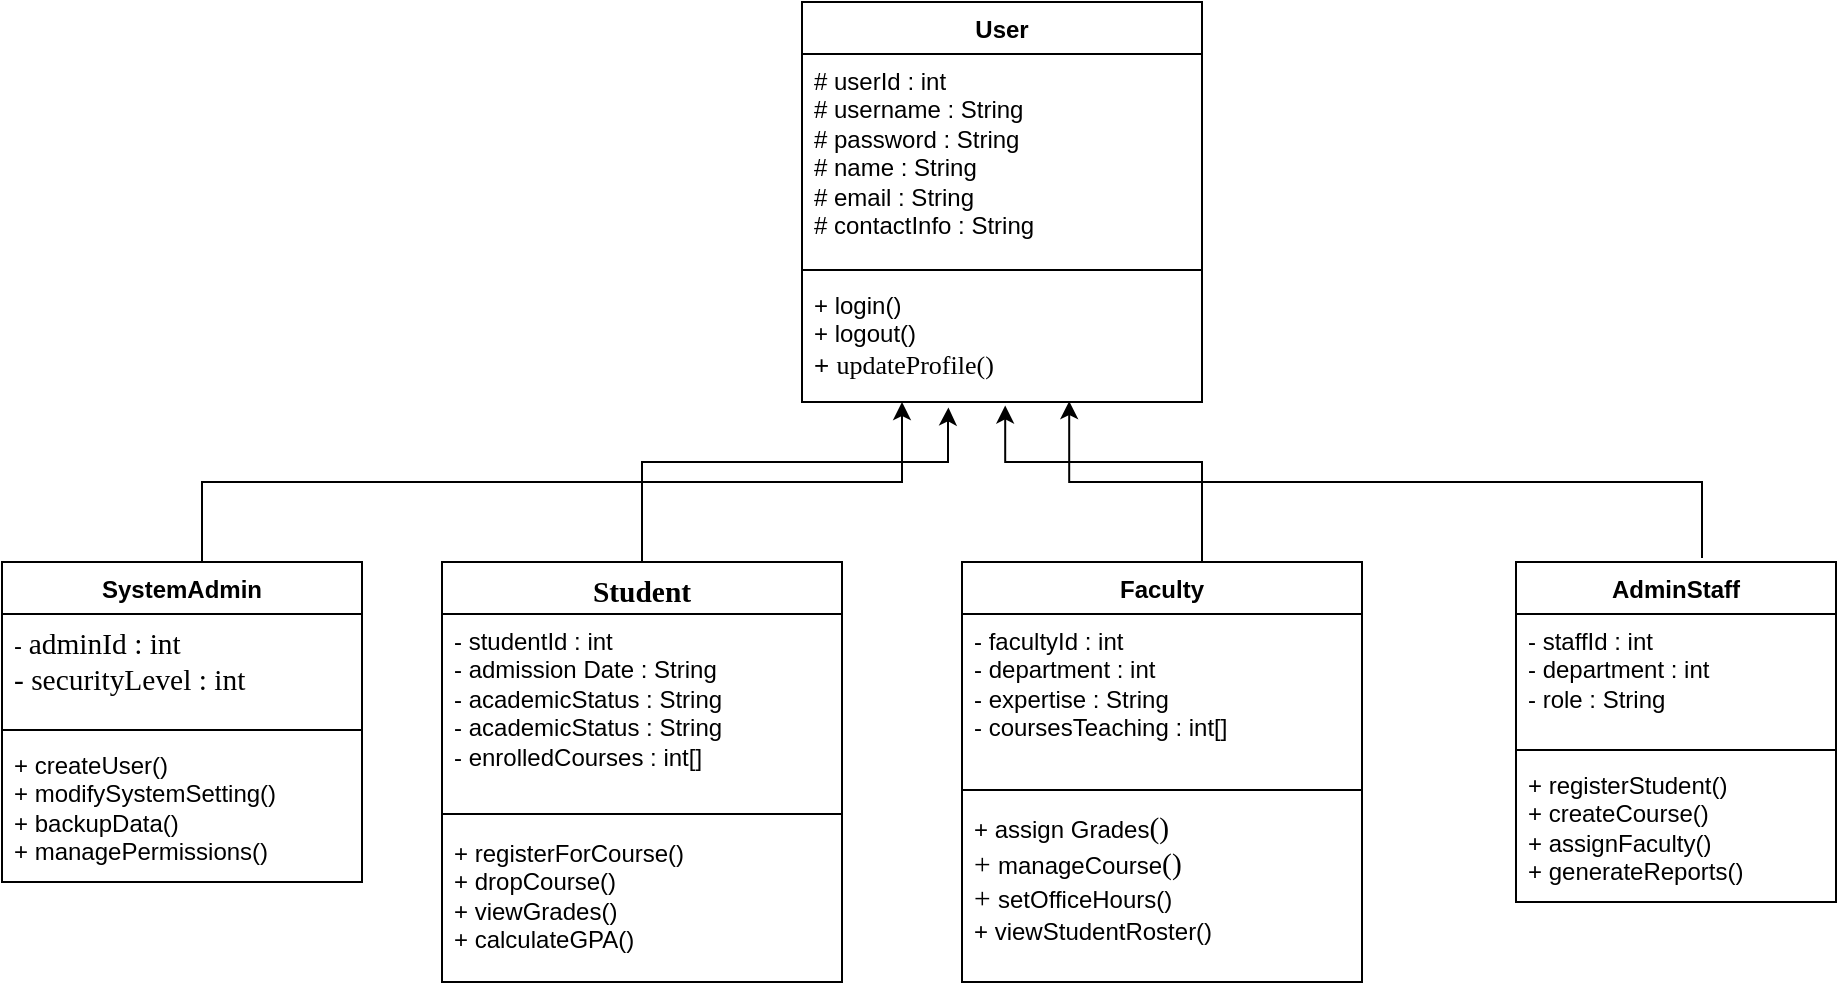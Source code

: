 <mxfile version="26.2.14">
  <diagram id="C5RBs43oDa-KdzZeNtuy" name="Page-1">
    <mxGraphModel dx="906" dy="458" grid="1" gridSize="10" guides="1" tooltips="1" connect="1" arrows="1" fold="1" page="1" pageScale="1" pageWidth="827" pageHeight="1169" math="0" shadow="0">
      <root>
        <mxCell id="WIyWlLk6GJQsqaUBKTNV-0" />
        <mxCell id="WIyWlLk6GJQsqaUBKTNV-1" parent="WIyWlLk6GJQsqaUBKTNV-0" />
        <mxCell id="hCaCPPaz7gfDK_XfUTg3-1" value="User" style="swimlane;fontStyle=1;align=center;verticalAlign=top;childLayout=stackLayout;horizontal=1;startSize=26;horizontalStack=0;resizeParent=1;resizeParentMax=0;resizeLast=0;collapsible=1;marginBottom=0;whiteSpace=wrap;html=1;" parent="WIyWlLk6GJQsqaUBKTNV-1" vertex="1">
          <mxGeometry x="470" y="50" width="200" height="200" as="geometry">
            <mxRectangle x="470" y="50" width="70" height="30" as="alternateBounds" />
          </mxGeometry>
        </mxCell>
        <mxCell id="hCaCPPaz7gfDK_XfUTg3-2" value="# userId : int&lt;div&gt;# username : String&lt;/div&gt;&lt;div&gt;# password : String&lt;/div&gt;&lt;div&gt;# name : String&lt;/div&gt;&lt;div&gt;# email : String&lt;/div&gt;&lt;div&gt;# contactInfo : String&lt;/div&gt;" style="text;strokeColor=none;fillColor=none;align=left;verticalAlign=top;spacingLeft=4;spacingRight=4;overflow=hidden;rotatable=0;points=[[0,0.5],[1,0.5]];portConstraint=eastwest;whiteSpace=wrap;html=1;" parent="hCaCPPaz7gfDK_XfUTg3-1" vertex="1">
          <mxGeometry y="26" width="200" height="104" as="geometry" />
        </mxCell>
        <mxCell id="hCaCPPaz7gfDK_XfUTg3-3" value="" style="line;strokeWidth=1;fillColor=none;align=left;verticalAlign=middle;spacingTop=-1;spacingLeft=3;spacingRight=3;rotatable=0;labelPosition=right;points=[];portConstraint=eastwest;strokeColor=inherit;" parent="hCaCPPaz7gfDK_XfUTg3-1" vertex="1">
          <mxGeometry y="130" width="200" height="8" as="geometry" />
        </mxCell>
        <mxCell id="hCaCPPaz7gfDK_XfUTg3-4" value="+ login()&lt;div&gt;+ logout()&lt;/div&gt;&lt;div&gt;&lt;font style=&quot;font-size: 13px;&quot;&gt;+&amp;nbsp;&lt;span style=&quot;font-family: Calibri; background-color: transparent; color: light-dark(rgb(0, 0, 0), rgb(255, 255, 255));&quot;&gt;&lt;font style=&quot;&quot;&gt;updateProfile()&lt;/font&gt;&lt;/span&gt;&lt;/font&gt;&lt;/div&gt;&lt;div&gt;&lt;font style=&quot;font-size: 13px;&quot;&gt;&lt;span style=&quot;font-family: Calibri; background-color: transparent; color: light-dark(rgb(0, 0, 0), rgb(255, 255, 255));&quot;&gt;&lt;font style=&quot;&quot;&gt;&lt;br&gt;&lt;/font&gt;&lt;/span&gt;&lt;/font&gt;&lt;/div&gt;" style="text;strokeColor=none;fillColor=none;align=left;verticalAlign=top;spacingLeft=4;spacingRight=4;overflow=hidden;rotatable=0;points=[[0,0.5],[1,0.5]];portConstraint=eastwest;whiteSpace=wrap;html=1;" parent="hCaCPPaz7gfDK_XfUTg3-1" vertex="1">
          <mxGeometry y="138" width="200" height="62" as="geometry" />
        </mxCell>
        <mxCell id="UHn6NXhJbK3Vk4dKM5VG-0" value="&lt;div&gt;&lt;span style=&quot;font-size: 11.04pt; font-family: Calibri-Bold;&quot;&gt;Student&lt;/span&gt;&lt;/div&gt;" style="swimlane;fontStyle=1;align=center;verticalAlign=top;childLayout=stackLayout;horizontal=1;startSize=26;horizontalStack=0;resizeParent=1;resizeParentMax=0;resizeLast=0;collapsible=1;marginBottom=0;whiteSpace=wrap;html=1;" parent="WIyWlLk6GJQsqaUBKTNV-1" vertex="1">
          <mxGeometry x="290" y="330" width="200" height="210" as="geometry" />
        </mxCell>
        <mxCell id="UHn6NXhJbK3Vk4dKM5VG-1" value="- studentId : int&lt;div&gt;- admission Date : String&lt;/div&gt;&lt;div&gt;- academicStatus : String&lt;/div&gt;&lt;div&gt;-&amp;nbsp;&lt;span style=&quot;background-color: transparent; color: light-dark(rgb(0, 0, 0), rgb(255, 255, 255));&quot;&gt;&lt;font face=&quot;Helvetica&quot;&gt;academicStatus : String&lt;/font&gt;&lt;/span&gt;&lt;/div&gt;&lt;div&gt;&lt;span style=&quot;background-color: transparent; color: light-dark(rgb(0, 0, 0), rgb(255, 255, 255));&quot;&gt;- enrolledCourses : int[]&lt;/span&gt;&lt;/div&gt;&lt;div&gt;&lt;span style=&quot;background-color: transparent; color: light-dark(rgb(0, 0, 0), rgb(255, 255, 255));&quot;&gt;&lt;br&gt;&lt;/span&gt;&lt;/div&gt;" style="text;strokeColor=none;fillColor=none;align=left;verticalAlign=top;spacingLeft=4;spacingRight=4;overflow=hidden;rotatable=0;points=[[0,0.5],[1,0.5]];portConstraint=eastwest;whiteSpace=wrap;html=1;" parent="UHn6NXhJbK3Vk4dKM5VG-0" vertex="1">
          <mxGeometry y="26" width="200" height="94" as="geometry" />
        </mxCell>
        <mxCell id="UHn6NXhJbK3Vk4dKM5VG-2" value="" style="line;strokeWidth=1;fillColor=none;align=left;verticalAlign=middle;spacingTop=-1;spacingLeft=3;spacingRight=3;rotatable=0;labelPosition=right;points=[];portConstraint=eastwest;strokeColor=inherit;" parent="UHn6NXhJbK3Vk4dKM5VG-0" vertex="1">
          <mxGeometry y="120" width="200" height="12" as="geometry" />
        </mxCell>
        <mxCell id="UHn6NXhJbK3Vk4dKM5VG-3" value="&lt;font face=&quot;Helvetica&quot;&gt;+&lt;span style=&quot;background-color: transparent; color: light-dark(rgb(0, 0, 0), rgb(255, 255, 255));&quot;&gt;&amp;nbsp;registerForCourse()&lt;/span&gt;&lt;/font&gt;&lt;div&gt;&lt;font face=&quot;Helvetica&quot;&gt;&lt;span style=&quot;background-color: transparent; color: light-dark(rgb(0, 0, 0), rgb(255, 255, 255));&quot;&gt;+&amp;nbsp;&lt;/span&gt;&lt;span style=&quot;background-color: transparent; color: light-dark(rgb(0, 0, 0), rgb(255, 255, 255));&quot;&gt;dropCourse()&lt;/span&gt;&lt;/font&gt;&lt;/div&gt;&lt;div&gt;&lt;font face=&quot;Helvetica&quot;&gt;&lt;span style=&quot;background-color: transparent; color: light-dark(rgb(0, 0, 0), rgb(255, 255, 255));&quot;&gt;+&amp;nbsp;&lt;/span&gt;&lt;span style=&quot;background-color: transparent; color: light-dark(rgb(0, 0, 0), rgb(255, 255, 255));&quot;&gt;viewGrades()&lt;/span&gt;&lt;/font&gt;&lt;/div&gt;&lt;div&gt;&lt;font face=&quot;Helvetica&quot;&gt;&lt;span style=&quot;background-color: transparent; color: light-dark(rgb(0, 0, 0), rgb(255, 255, 255));&quot;&gt;+&amp;nbsp;&lt;/span&gt;&lt;span style=&quot;background-color: transparent; color: light-dark(rgb(0, 0, 0), rgb(255, 255, 255));&quot;&gt;calculateGPA()&lt;/span&gt;&lt;/font&gt;&lt;/div&gt;" style="text;strokeColor=none;fillColor=none;align=left;verticalAlign=top;spacingLeft=4;spacingRight=4;overflow=hidden;rotatable=0;points=[[0,0.5],[1,0.5]];portConstraint=eastwest;whiteSpace=wrap;html=1;" parent="UHn6NXhJbK3Vk4dKM5VG-0" vertex="1">
          <mxGeometry y="132" width="200" height="78" as="geometry" />
        </mxCell>
        <mxCell id="UHn6NXhJbK3Vk4dKM5VG-4" style="edgeStyle=orthogonalEdgeStyle;rounded=0;orthogonalLoop=1;jettySize=auto;html=1;entryX=0.366;entryY=1.044;entryDx=0;entryDy=0;entryPerimeter=0;" parent="WIyWlLk6GJQsqaUBKTNV-1" source="UHn6NXhJbK3Vk4dKM5VG-0" target="hCaCPPaz7gfDK_XfUTg3-4" edge="1">
          <mxGeometry relative="1" as="geometry">
            <Array as="points">
              <mxPoint x="390" y="280" />
              <mxPoint x="543" y="280" />
              <mxPoint x="543" y="260" />
            </Array>
          </mxGeometry>
        </mxCell>
        <mxCell id="UHn6NXhJbK3Vk4dKM5VG-5" value="Faculty" style="swimlane;fontStyle=1;align=center;verticalAlign=top;childLayout=stackLayout;horizontal=1;startSize=26;horizontalStack=0;resizeParent=1;resizeParentMax=0;resizeLast=0;collapsible=1;marginBottom=0;whiteSpace=wrap;html=1;" parent="WIyWlLk6GJQsqaUBKTNV-1" vertex="1">
          <mxGeometry x="550" y="330" width="200" height="210" as="geometry" />
        </mxCell>
        <mxCell id="UHn6NXhJbK3Vk4dKM5VG-6" value="&lt;font face=&quot;Helvetica&quot;&gt;-&amp;nbsp;&lt;span style=&quot;background-color: transparent; color: light-dark(rgb(0, 0, 0), rgb(255, 255, 255));&quot;&gt;facultyId : int&lt;/span&gt;&lt;/font&gt;&lt;div&gt;&lt;font face=&quot;Helvetica&quot;&gt;&lt;span style=&quot;background-color: transparent; color: light-dark(rgb(0, 0, 0), rgb(255, 255, 255));&quot;&gt;-&amp;nbsp;&lt;/span&gt;&lt;span style=&quot;background-color: transparent; color: light-dark(rgb(0, 0, 0), rgb(255, 255, 255));&quot;&gt;department : int&lt;/span&gt;&lt;/font&gt;&lt;/div&gt;&lt;div&gt;&lt;font face=&quot;Helvetica&quot;&gt;&lt;span style=&quot;background-color: transparent; color: light-dark(rgb(0, 0, 0), rgb(255, 255, 255));&quot;&gt;-&amp;nbsp;&lt;/span&gt;&lt;span style=&quot;background-color: transparent; color: light-dark(rgb(0, 0, 0), rgb(255, 255, 255));&quot;&gt;expertise : String&lt;/span&gt;&lt;/font&gt;&lt;/div&gt;&lt;div&gt;&lt;div&gt;&lt;font face=&quot;Helvetica&quot;&gt;- coursesTeaching : int[]&lt;/font&gt;&lt;/div&gt;&lt;/div&gt;" style="text;strokeColor=none;fillColor=none;align=left;verticalAlign=top;spacingLeft=4;spacingRight=4;overflow=hidden;rotatable=0;points=[[0,0.5],[1,0.5]];portConstraint=eastwest;whiteSpace=wrap;html=1;" parent="UHn6NXhJbK3Vk4dKM5VG-5" vertex="1">
          <mxGeometry y="26" width="200" height="84" as="geometry" />
        </mxCell>
        <mxCell id="UHn6NXhJbK3Vk4dKM5VG-7" value="" style="line;strokeWidth=1;fillColor=none;align=left;verticalAlign=middle;spacingTop=-1;spacingLeft=3;spacingRight=3;rotatable=0;labelPosition=right;points=[];portConstraint=eastwest;strokeColor=inherit;" parent="UHn6NXhJbK3Vk4dKM5VG-5" vertex="1">
          <mxGeometry y="110" width="200" height="8" as="geometry" />
        </mxCell>
        <mxCell id="UHn6NXhJbK3Vk4dKM5VG-8" value="+ assign Grades&lt;span style=&quot;font-family: Calibri; font-size: 11.04pt; background-color: transparent; color: light-dark(rgb(0, 0, 0), rgb(255, 255, 255));&quot;&gt;()&lt;/span&gt;&lt;div&gt;&lt;span style=&quot;font-family: Calibri; font-size: 11.04pt; background-color: transparent; color: light-dark(rgb(0, 0, 0), rgb(255, 255, 255));&quot;&gt;+&amp;nbsp;&lt;/span&gt;&lt;span style=&quot;background-color: transparent; color: light-dark(rgb(0, 0, 0), rgb(255, 255, 255));&quot;&gt;&lt;font face=&quot;Helvetica&quot;&gt;manageCourse&lt;/font&gt;&lt;/span&gt;&lt;span style=&quot;font-family: Calibri; font-size: 11.04pt; background-color: transparent; color: light-dark(rgb(0, 0, 0), rgb(255, 255, 255));&quot;&gt;()&lt;/span&gt;&lt;/div&gt;&lt;div&gt;&lt;span style=&quot;font-family: Calibri; font-size: 11.04pt; background-color: transparent; color: light-dark(rgb(0, 0, 0), rgb(255, 255, 255));&quot;&gt;+&amp;nbsp;&lt;/span&gt;&lt;span style=&quot;background-color: transparent; color: light-dark(rgb(0, 0, 0), rgb(255, 255, 255));&quot;&gt;&lt;font&gt;setOfficeHours()&lt;/font&gt;&lt;/span&gt;&lt;/div&gt;&lt;div&gt;&lt;span style=&quot;background-color: transparent; color: light-dark(rgb(0, 0, 0), rgb(255, 255, 255));&quot;&gt;&lt;font&gt;+&amp;nbsp;&lt;/font&gt;&lt;/span&gt;&lt;span style=&quot;background-color: transparent; color: light-dark(rgb(0, 0, 0), rgb(255, 255, 255));&quot;&gt;&lt;font face=&quot;Helvetica&quot;&gt;viewStudentRoster()&lt;/font&gt;&lt;/span&gt;&lt;/div&gt;" style="text;strokeColor=none;fillColor=none;align=left;verticalAlign=top;spacingLeft=4;spacingRight=4;overflow=hidden;rotatable=0;points=[[0,0.5],[1,0.5]];portConstraint=eastwest;whiteSpace=wrap;html=1;" parent="UHn6NXhJbK3Vk4dKM5VG-5" vertex="1">
          <mxGeometry y="118" width="200" height="92" as="geometry" />
        </mxCell>
        <mxCell id="UHn6NXhJbK3Vk4dKM5VG-9" value="AdminStaff" style="swimlane;fontStyle=1;align=center;verticalAlign=top;childLayout=stackLayout;horizontal=1;startSize=26;horizontalStack=0;resizeParent=1;resizeParentMax=0;resizeLast=0;collapsible=1;marginBottom=0;whiteSpace=wrap;html=1;" parent="WIyWlLk6GJQsqaUBKTNV-1" vertex="1">
          <mxGeometry x="827" y="330" width="160" height="170" as="geometry" />
        </mxCell>
        <mxCell id="UHn6NXhJbK3Vk4dKM5VG-10" value="- staffId : int&lt;div&gt;- department : int&lt;/div&gt;&lt;div&gt;- role : String&lt;/div&gt;" style="text;strokeColor=none;fillColor=none;align=left;verticalAlign=top;spacingLeft=4;spacingRight=4;overflow=hidden;rotatable=0;points=[[0,0.5],[1,0.5]];portConstraint=eastwest;whiteSpace=wrap;html=1;" parent="UHn6NXhJbK3Vk4dKM5VG-9" vertex="1">
          <mxGeometry y="26" width="160" height="64" as="geometry" />
        </mxCell>
        <mxCell id="UHn6NXhJbK3Vk4dKM5VG-11" value="" style="line;strokeWidth=1;fillColor=none;align=left;verticalAlign=middle;spacingTop=-1;spacingLeft=3;spacingRight=3;rotatable=0;labelPosition=right;points=[];portConstraint=eastwest;strokeColor=inherit;" parent="UHn6NXhJbK3Vk4dKM5VG-9" vertex="1">
          <mxGeometry y="90" width="160" height="8" as="geometry" />
        </mxCell>
        <mxCell id="UHn6NXhJbK3Vk4dKM5VG-12" value="+ registerStudent()&lt;div&gt;+ createCourse()&lt;/div&gt;&lt;div&gt;+ assignFaculty()&lt;/div&gt;&lt;div&gt;+ generateReports()&lt;/div&gt;" style="text;strokeColor=none;fillColor=none;align=left;verticalAlign=top;spacingLeft=4;spacingRight=4;overflow=hidden;rotatable=0;points=[[0,0.5],[1,0.5]];portConstraint=eastwest;whiteSpace=wrap;html=1;" parent="UHn6NXhJbK3Vk4dKM5VG-9" vertex="1">
          <mxGeometry y="98" width="160" height="72" as="geometry" />
        </mxCell>
        <mxCell id="UHn6NXhJbK3Vk4dKM5VG-13" style="edgeStyle=orthogonalEdgeStyle;rounded=0;orthogonalLoop=1;jettySize=auto;html=1;entryX=0.508;entryY=1.028;entryDx=0;entryDy=0;entryPerimeter=0;" parent="WIyWlLk6GJQsqaUBKTNV-1" source="UHn6NXhJbK3Vk4dKM5VG-5" target="hCaCPPaz7gfDK_XfUTg3-4" edge="1">
          <mxGeometry relative="1" as="geometry">
            <Array as="points">
              <mxPoint x="670" y="280" />
              <mxPoint x="572" y="280" />
            </Array>
          </mxGeometry>
        </mxCell>
        <mxCell id="UHn6NXhJbK3Vk4dKM5VG-14" style="edgeStyle=orthogonalEdgeStyle;rounded=0;orthogonalLoop=1;jettySize=auto;html=1;entryX=0.668;entryY=0.993;entryDx=0;entryDy=0;entryPerimeter=0;" parent="WIyWlLk6GJQsqaUBKTNV-1" target="hCaCPPaz7gfDK_XfUTg3-4" edge="1">
          <mxGeometry relative="1" as="geometry">
            <mxPoint x="920" y="328" as="sourcePoint" />
            <Array as="points">
              <mxPoint x="920" y="290" />
              <mxPoint x="604" y="290" />
            </Array>
          </mxGeometry>
        </mxCell>
        <mxCell id="UHn6NXhJbK3Vk4dKM5VG-15" style="edgeStyle=orthogonalEdgeStyle;rounded=0;orthogonalLoop=1;jettySize=auto;html=1;" parent="WIyWlLk6GJQsqaUBKTNV-1" source="UHn6NXhJbK3Vk4dKM5VG-16" edge="1">
          <mxGeometry relative="1" as="geometry">
            <mxPoint x="520" y="250" as="targetPoint" />
            <Array as="points">
              <mxPoint x="170" y="290" />
              <mxPoint x="520" y="290" />
            </Array>
          </mxGeometry>
        </mxCell>
        <mxCell id="UHn6NXhJbK3Vk4dKM5VG-16" value="SystemAdmin" style="swimlane;fontStyle=1;align=center;verticalAlign=top;childLayout=stackLayout;horizontal=1;startSize=26;horizontalStack=0;resizeParent=1;resizeParentMax=0;resizeLast=0;collapsible=1;marginBottom=0;whiteSpace=wrap;html=1;" parent="WIyWlLk6GJQsqaUBKTNV-1" vertex="1">
          <mxGeometry x="70" y="330" width="180" height="160" as="geometry" />
        </mxCell>
        <mxCell id="UHn6NXhJbK3Vk4dKM5VG-17" value="- &lt;font face=&quot;Calibri&quot; color=&quot;#000000&quot;&gt;&lt;span style=&quot;font-size: 14.72px;&quot;&gt;adminId : int&lt;/span&gt;&lt;/font&gt;&lt;div&gt;&lt;font face=&quot;Calibri&quot; color=&quot;#000000&quot;&gt;&lt;span style=&quot;font-size: 14.72px;&quot;&gt;- securityLevel : int&lt;/span&gt;&lt;/font&gt;&lt;/div&gt;" style="text;strokeColor=none;fillColor=none;align=left;verticalAlign=top;spacingLeft=4;spacingRight=4;overflow=hidden;rotatable=0;points=[[0,0.5],[1,0.5]];portConstraint=eastwest;whiteSpace=wrap;html=1;" parent="UHn6NXhJbK3Vk4dKM5VG-16" vertex="1">
          <mxGeometry y="26" width="180" height="54" as="geometry" />
        </mxCell>
        <mxCell id="UHn6NXhJbK3Vk4dKM5VG-18" value="" style="line;strokeWidth=1;fillColor=none;align=left;verticalAlign=middle;spacingTop=-1;spacingLeft=3;spacingRight=3;rotatable=0;labelPosition=right;points=[];portConstraint=eastwest;strokeColor=inherit;" parent="UHn6NXhJbK3Vk4dKM5VG-16" vertex="1">
          <mxGeometry y="80" width="180" height="8" as="geometry" />
        </mxCell>
        <mxCell id="UHn6NXhJbK3Vk4dKM5VG-19" value="+ createUser()&lt;div&gt;+ modifySystemSetting()&lt;/div&gt;&lt;div&gt;+ backupData()&lt;/div&gt;&lt;div&gt;+ managePermissions()&lt;/div&gt;" style="text;strokeColor=none;fillColor=none;align=left;verticalAlign=top;spacingLeft=4;spacingRight=4;overflow=hidden;rotatable=0;points=[[0,0.5],[1,0.5]];portConstraint=eastwest;whiteSpace=wrap;html=1;" parent="UHn6NXhJbK3Vk4dKM5VG-16" vertex="1">
          <mxGeometry y="88" width="180" height="72" as="geometry" />
        </mxCell>
      </root>
    </mxGraphModel>
  </diagram>
</mxfile>
